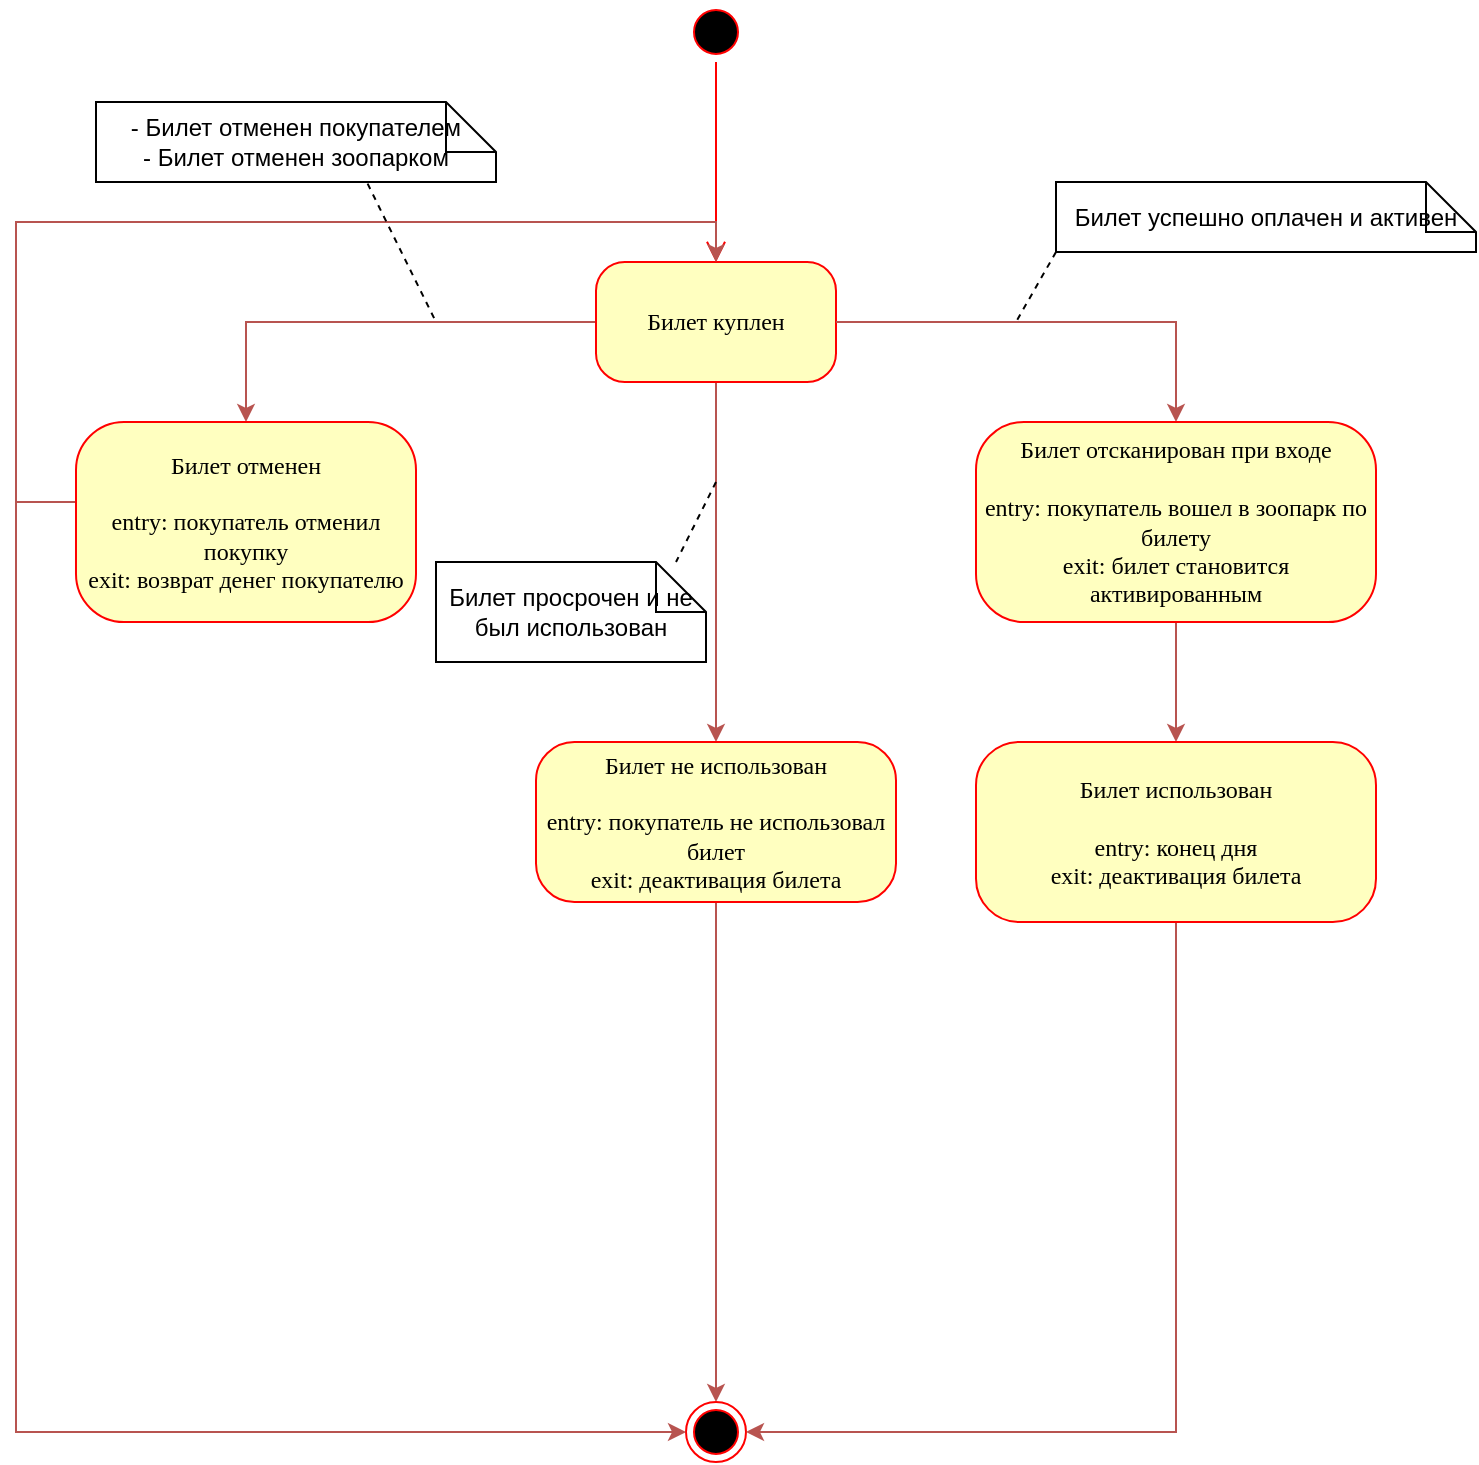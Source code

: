 <mxfile version="24.8.2">
  <diagram name="Page-1" id="Vv8oqf8h_gGVpYC5cq23">
    <mxGraphModel dx="1434" dy="780" grid="1" gridSize="10" guides="1" tooltips="1" connect="1" arrows="1" fold="1" page="1" pageScale="1" pageWidth="1100" pageHeight="850" background="none" math="0" shadow="0">
      <root>
        <mxCell id="0" />
        <mxCell id="1" parent="0" />
        <mxCell id="382b91b5511bd0f7-1" value="" style="ellipse;html=1;shape=startState;fillColor=#000000;strokeColor=#ff0000;rounded=1;shadow=0;comic=0;labelBackgroundColor=none;fontFamily=Verdana;fontSize=12;fontColor=#000000;align=center;direction=south;" parent="1" vertex="1">
          <mxGeometry x="485" y="10" width="30" height="30" as="geometry" />
        </mxCell>
        <mxCell id="jqjyWlzfqncXxzGECs4i-1" style="edgeStyle=orthogonalEdgeStyle;rounded=0;orthogonalLoop=1;jettySize=auto;html=1;entryX=0.5;entryY=0;entryDx=0;entryDy=0;fillColor=#f8cecc;strokeColor=#b85450;" parent="1" source="382b91b5511bd0f7-6" target="0YlXZUJ-ri-cnlXAhhgM-5" edge="1">
          <mxGeometry relative="1" as="geometry" />
        </mxCell>
        <mxCell id="jqjyWlzfqncXxzGECs4i-3" style="edgeStyle=orthogonalEdgeStyle;rounded=0;orthogonalLoop=1;jettySize=auto;html=1;entryX=0.5;entryY=0;entryDx=0;entryDy=0;fillColor=#f8cecc;strokeColor=#b85450;" parent="1" source="382b91b5511bd0f7-6" target="382b91b5511bd0f7-9" edge="1">
          <mxGeometry relative="1" as="geometry" />
        </mxCell>
        <mxCell id="382b91b5511bd0f7-6" value="Билет куплен" style="rounded=1;whiteSpace=wrap;html=1;arcSize=24;fillColor=#ffffc0;strokeColor=#ff0000;shadow=0;comic=0;labelBackgroundColor=none;fontFamily=Verdana;fontSize=12;fontColor=#000000;align=center;" parent="1" vertex="1">
          <mxGeometry x="440" y="140" width="120" height="60" as="geometry" />
        </mxCell>
        <mxCell id="-n2QlYlgklOxczu0U5S3-6" style="edgeStyle=orthogonalEdgeStyle;rounded=0;orthogonalLoop=1;jettySize=auto;html=1;entryX=0.5;entryY=0;entryDx=0;entryDy=0;fillColor=#f8cecc;strokeColor=#b85450;" parent="1" source="382b91b5511bd0f7-9" target="24f968d109e7d6b4-3" edge="1">
          <mxGeometry relative="1" as="geometry" />
        </mxCell>
        <mxCell id="382b91b5511bd0f7-9" value="Билет не использован&lt;div&gt;&lt;br&gt;&lt;div&gt;entry: покупатель не использовал билет&lt;br&gt;exit: деактивация билета&lt;/div&gt;&lt;/div&gt;" style="rounded=1;whiteSpace=wrap;html=1;arcSize=24;fillColor=#ffffc0;strokeColor=#ff0000;shadow=0;comic=0;labelBackgroundColor=none;fontFamily=Verdana;fontSize=12;fontColor=#000000;align=center;" parent="1" vertex="1">
          <mxGeometry x="410" y="380" width="180" height="80" as="geometry" />
        </mxCell>
        <mxCell id="2a3bc250acf0617d-9" style="edgeStyle=orthogonalEdgeStyle;html=1;labelBackgroundColor=none;endArrow=open;endSize=8;strokeColor=#ff0000;fontFamily=Verdana;fontSize=12;align=left;" parent="1" source="382b91b5511bd0f7-1" target="382b91b5511bd0f7-6" edge="1">
          <mxGeometry relative="1" as="geometry" />
        </mxCell>
        <mxCell id="24f968d109e7d6b4-3" value="" style="ellipse;html=1;shape=endState;fillColor=#000000;strokeColor=#ff0000;rounded=1;shadow=0;comic=0;labelBackgroundColor=none;fontFamily=Verdana;fontSize=12;fontColor=#000000;align=center;" parent="1" vertex="1">
          <mxGeometry x="485" y="710" width="30" height="30" as="geometry" />
        </mxCell>
        <mxCell id="-n2QlYlgklOxczu0U5S3-2" style="edgeStyle=orthogonalEdgeStyle;rounded=0;orthogonalLoop=1;jettySize=auto;html=1;entryX=0.5;entryY=0;entryDx=0;entryDy=0;fillColor=#f8cecc;strokeColor=#b85450;exitX=1;exitY=0.5;exitDx=0;exitDy=0;" parent="1" source="382b91b5511bd0f7-6" target="-n2QlYlgklOxczu0U5S3-1" edge="1">
          <mxGeometry relative="1" as="geometry">
            <mxPoint x="660" y="280" as="sourcePoint" />
          </mxGeometry>
        </mxCell>
        <mxCell id="pXL36PRwnuSOTPADuA24-2" style="edgeStyle=orthogonalEdgeStyle;rounded=0;orthogonalLoop=1;jettySize=auto;html=1;entryX=0;entryY=0.5;entryDx=0;entryDy=0;fillColor=#f8cecc;strokeColor=#b85450;" parent="1" source="0YlXZUJ-ri-cnlXAhhgM-5" target="24f968d109e7d6b4-3" edge="1">
          <mxGeometry relative="1" as="geometry">
            <Array as="points">
              <mxPoint x="150" y="260" />
              <mxPoint x="150" y="725" />
            </Array>
          </mxGeometry>
        </mxCell>
        <mxCell id="pXL36PRwnuSOTPADuA24-4" style="edgeStyle=orthogonalEdgeStyle;rounded=0;orthogonalLoop=1;jettySize=auto;html=1;entryX=0.5;entryY=0;entryDx=0;entryDy=0;fillColor=#f8cecc;strokeColor=#b85450;" parent="1" source="0YlXZUJ-ri-cnlXAhhgM-5" target="382b91b5511bd0f7-6" edge="1">
          <mxGeometry relative="1" as="geometry">
            <Array as="points">
              <mxPoint x="150" y="260" />
              <mxPoint x="150" y="120" />
              <mxPoint x="500" y="120" />
            </Array>
          </mxGeometry>
        </mxCell>
        <mxCell id="0YlXZUJ-ri-cnlXAhhgM-5" value="&lt;div&gt;Билет отменен&lt;/div&gt;&lt;div&gt;&lt;br&gt;&lt;/div&gt;&lt;div&gt;entry: покупатель отменил покупку&lt;br&gt;exit: возврат денег покупателю&lt;/div&gt;" style="rounded=1;whiteSpace=wrap;html=1;arcSize=24;fillColor=#ffffc0;strokeColor=#ff0000;shadow=0;comic=0;labelBackgroundColor=none;fontFamily=Verdana;fontSize=12;fontColor=#000000;align=center;" parent="1" vertex="1">
          <mxGeometry x="180" y="220" width="170" height="100" as="geometry" />
        </mxCell>
        <mxCell id="0YlXZUJ-ri-cnlXAhhgM-12" value="- Билет отменен покупателем&lt;div&gt;- Билет отменен зоопарком&lt;/div&gt;" style="shape=note2;boundedLbl=1;whiteSpace=wrap;html=1;size=25;verticalAlign=middle;align=center;" parent="1" vertex="1">
          <mxGeometry x="190" y="60" width="200" height="40" as="geometry" />
        </mxCell>
        <mxCell id="jqjyWlzfqncXxzGECs4i-4" style="edgeStyle=orthogonalEdgeStyle;rounded=0;orthogonalLoop=1;jettySize=auto;html=1;exitX=0.5;exitY=1;exitDx=0;exitDy=0;exitPerimeter=0;" parent="1" source="0YlXZUJ-ri-cnlXAhhgM-12" target="0YlXZUJ-ri-cnlXAhhgM-12" edge="1">
          <mxGeometry relative="1" as="geometry" />
        </mxCell>
        <mxCell id="DCg1Mhz73p0XZVv63Hhu-3" style="edgeStyle=orthogonalEdgeStyle;rounded=0;orthogonalLoop=1;jettySize=auto;html=1;entryX=0.5;entryY=0;entryDx=0;entryDy=0;fillColor=#f8cecc;strokeColor=#b85450;" parent="1" source="-n2QlYlgklOxczu0U5S3-1" target="-n2QlYlgklOxczu0U5S3-4" edge="1">
          <mxGeometry relative="1" as="geometry" />
        </mxCell>
        <mxCell id="-n2QlYlgklOxczu0U5S3-1" value="&lt;div&gt;Билет отсканирован при входе&lt;/div&gt;&lt;div&gt;&lt;br&gt;&lt;/div&gt;&lt;div&gt;entry: покупатель вошел в зоопарк по билету&lt;/div&gt;&lt;div&gt;exit: билет становится активированным&lt;/div&gt;" style="rounded=1;whiteSpace=wrap;html=1;arcSize=24;fillColor=#ffffc0;strokeColor=#ff0000;shadow=0;comic=0;labelBackgroundColor=none;fontFamily=Verdana;fontSize=12;fontColor=#000000;align=center;" parent="1" vertex="1">
          <mxGeometry x="630" y="220" width="200" height="100" as="geometry" />
        </mxCell>
        <mxCell id="-n2QlYlgklOxczu0U5S3-5" style="edgeStyle=orthogonalEdgeStyle;rounded=0;orthogonalLoop=1;jettySize=auto;html=1;entryX=1;entryY=0.5;entryDx=0;entryDy=0;fillColor=#f8cecc;strokeColor=#b85450;" parent="1" source="-n2QlYlgklOxczu0U5S3-4" target="24f968d109e7d6b4-3" edge="1">
          <mxGeometry relative="1" as="geometry">
            <Array as="points">
              <mxPoint x="730" y="725" />
            </Array>
          </mxGeometry>
        </mxCell>
        <mxCell id="-n2QlYlgklOxczu0U5S3-4" value="&lt;div&gt;Билет использован&lt;/div&gt;&lt;div&gt;&lt;br&gt;&lt;/div&gt;&lt;div&gt;entry: конец дня&lt;/div&gt;&lt;div&gt;exit: деактивация билета&lt;/div&gt;" style="rounded=1;whiteSpace=wrap;html=1;arcSize=24;fillColor=#ffffc0;strokeColor=#ff0000;shadow=0;comic=0;labelBackgroundColor=none;fontFamily=Verdana;fontSize=12;fontColor=#000000;align=center;" parent="1" vertex="1">
          <mxGeometry x="630" y="380" width="200" height="90" as="geometry" />
        </mxCell>
        <mxCell id="DCg1Mhz73p0XZVv63Hhu-4" value="Билет просрочен и не был использован" style="shape=note2;boundedLbl=1;whiteSpace=wrap;html=1;size=25;verticalAlign=middle;align=center;fillColor=default;" parent="1" vertex="1">
          <mxGeometry x="360" y="290" width="135" height="50" as="geometry" />
        </mxCell>
        <mxCell id="sUTvSy-YI_yEBH4Dhsez-1" value="Билет успешно оплачен и активен" style="shape=note2;boundedLbl=1;whiteSpace=wrap;html=1;size=25;verticalAlign=middle;align=center;" parent="1" vertex="1">
          <mxGeometry x="670" y="100" width="210" height="35" as="geometry" />
        </mxCell>
        <mxCell id="tag7URH1wY4UmngilJjl-1" value="" style="edgeStyle=none;endArrow=none;dashed=1;html=1;rounded=0;entryX=0.889;entryY=0;entryDx=0;entryDy=0;entryPerimeter=0;" parent="1" target="DCg1Mhz73p0XZVv63Hhu-4" edge="1">
          <mxGeometry x="1" relative="1" as="geometry">
            <mxPoint x="320" y="180" as="targetPoint" />
            <Array as="points" />
            <mxPoint x="500" y="250" as="sourcePoint" />
          </mxGeometry>
        </mxCell>
        <mxCell id="tag7URH1wY4UmngilJjl-2" value="" style="edgeStyle=none;endArrow=none;dashed=1;html=1;rounded=0;exitX=0;exitY=1;exitDx=0;exitDy=0;exitPerimeter=0;" parent="1" source="sUTvSy-YI_yEBH4Dhsez-1" edge="1">
          <mxGeometry x="1" relative="1" as="geometry">
            <mxPoint x="650" y="170" as="targetPoint" />
            <Array as="points" />
            <mxPoint x="510" y="260" as="sourcePoint" />
          </mxGeometry>
        </mxCell>
        <mxCell id="ISD0wjWwOzyyy0kSP5Hp-1" value="" style="edgeStyle=none;endArrow=none;dashed=1;html=1;rounded=0;exitX=0.679;exitY=1.021;exitDx=0;exitDy=0;exitPerimeter=0;" parent="1" source="0YlXZUJ-ri-cnlXAhhgM-12" edge="1">
          <mxGeometry x="1" relative="1" as="geometry">
            <mxPoint x="360" y="170" as="targetPoint" />
            <Array as="points" />
            <mxPoint x="680" y="145" as="sourcePoint" />
          </mxGeometry>
        </mxCell>
      </root>
    </mxGraphModel>
  </diagram>
</mxfile>
